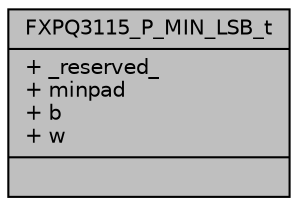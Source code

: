 digraph "FXPQ3115_P_MIN_LSB_t"
{
  edge [fontname="Helvetica",fontsize="10",labelfontname="Helvetica",labelfontsize="10"];
  node [fontname="Helvetica",fontsize="10",shape=record];
  Node1 [label="{FXPQ3115_P_MIN_LSB_t\n|+ _reserved_\l+ minpad\l+ b\l+ w\l|}",height=0.2,width=0.4,color="black", fillcolor="grey75", style="filled", fontcolor="black"];
}
